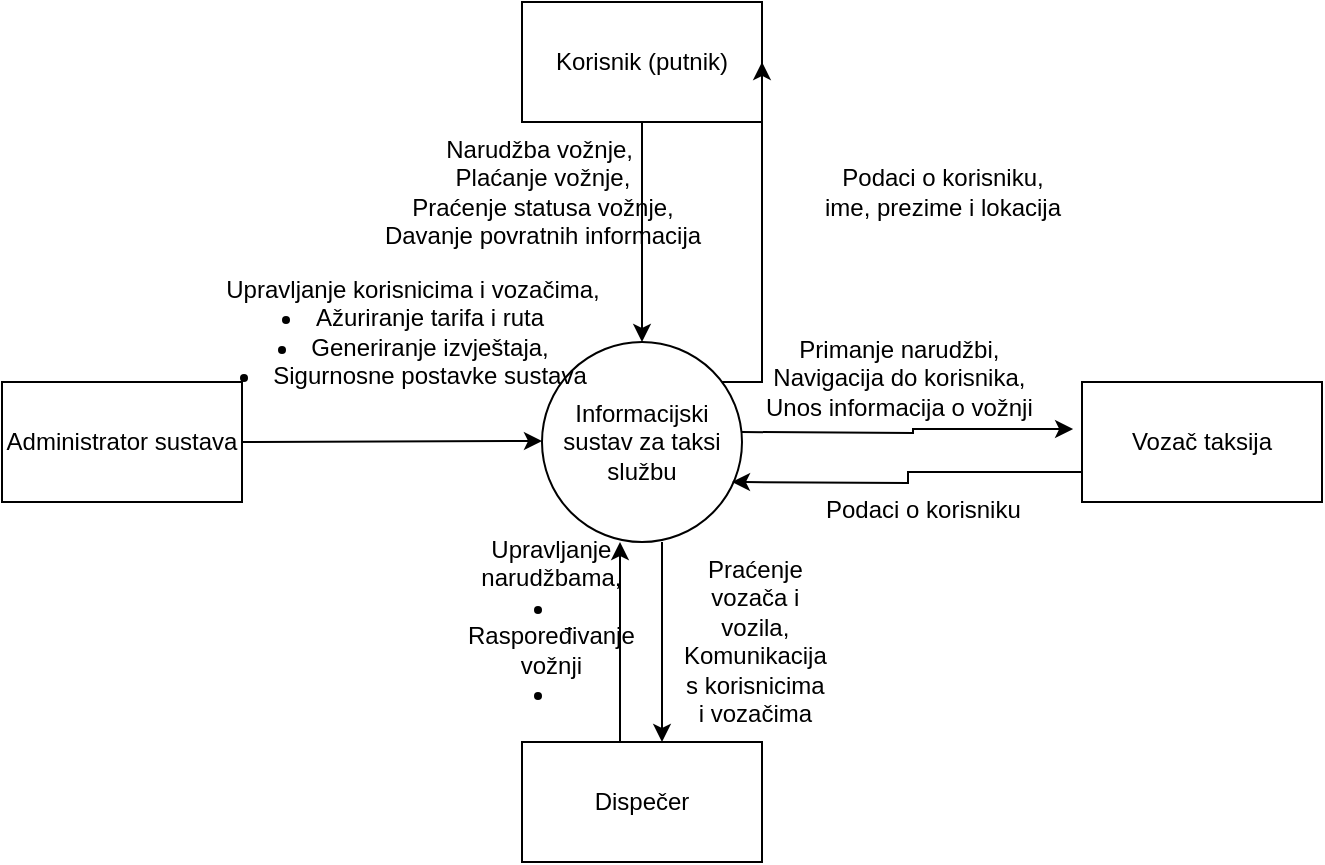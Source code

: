 <mxfile version="25.0.1">
  <diagram name="Page-1" id="21ORsQWHsIKUVIGTKt5p">
    <mxGraphModel dx="954" dy="511" grid="1" gridSize="10" guides="1" tooltips="1" connect="1" arrows="1" fold="1" page="1" pageScale="1" pageWidth="827" pageHeight="1169" math="0" shadow="0">
      <root>
        <mxCell id="0" />
        <mxCell id="1" parent="0" />
        <mxCell id="0hRfQC4m2FfKHqGu2-95-2" value="Informacijski sustav za taksi službu" style="ellipse;whiteSpace=wrap;html=1;aspect=fixed;" parent="1" vertex="1">
          <mxGeometry x="340" y="230" width="100" height="100" as="geometry" />
        </mxCell>
        <mxCell id="0hRfQC4m2FfKHqGu2-95-5" value="" style="edgeStyle=orthogonalEdgeStyle;rounded=0;orthogonalLoop=1;jettySize=auto;html=1;" parent="1" source="0hRfQC4m2FfKHqGu2-95-3" target="0hRfQC4m2FfKHqGu2-95-2" edge="1">
          <mxGeometry relative="1" as="geometry" />
        </mxCell>
        <mxCell id="0hRfQC4m2FfKHqGu2-95-3" value="Korisnik (putnik)" style="rounded=0;whiteSpace=wrap;html=1;" parent="1" vertex="1">
          <mxGeometry x="330" y="60" width="120" height="60" as="geometry" />
        </mxCell>
        <mxCell id="0hRfQC4m2FfKHqGu2-95-10" value="Narudžba vožnje,&amp;nbsp;&lt;div&gt;Plaćanje vožnje,&lt;/div&gt;&lt;div&gt;Praćenje statusa vožnje,&lt;/div&gt;&lt;div&gt;Davanje povratnih informacija&lt;/div&gt;" style="text;html=1;align=center;verticalAlign=middle;resizable=0;points=[];autosize=1;strokeColor=none;fillColor=none;" parent="1" vertex="1">
          <mxGeometry x="250" y="120" width="180" height="70" as="geometry" />
        </mxCell>
        <mxCell id="0hRfQC4m2FfKHqGu2-95-13" value="" style="edgeStyle=orthogonalEdgeStyle;rounded=0;orthogonalLoop=1;jettySize=auto;html=1;entryX=1;entryY=0.5;entryDx=0;entryDy=0;" parent="1" target="0hRfQC4m2FfKHqGu2-95-3" edge="1">
          <mxGeometry relative="1" as="geometry">
            <mxPoint x="430" y="250" as="sourcePoint" />
            <mxPoint x="444" y="70" as="targetPoint" />
            <Array as="points">
              <mxPoint x="450" y="250" />
            </Array>
          </mxGeometry>
        </mxCell>
        <mxCell id="0hRfQC4m2FfKHqGu2-95-14" value="Podaci o korisniku,&lt;br&gt;ime, prezime i lokacija" style="text;html=1;align=center;verticalAlign=middle;resizable=0;points=[];autosize=1;strokeColor=none;fillColor=none;" parent="1" vertex="1">
          <mxGeometry x="470" y="135" width="140" height="40" as="geometry" />
        </mxCell>
        <mxCell id="0hRfQC4m2FfKHqGu2-95-15" value="Administrator sustava" style="rounded=0;whiteSpace=wrap;html=1;" parent="1" vertex="1">
          <mxGeometry x="70" y="250" width="120" height="60" as="geometry" />
        </mxCell>
        <mxCell id="0hRfQC4m2FfKHqGu2-95-16" value="" style="edgeStyle=orthogonalEdgeStyle;rounded=0;orthogonalLoop=1;jettySize=auto;html=1;exitX=1;exitY=0.5;exitDx=0;exitDy=0;" parent="1" edge="1" source="0hRfQC4m2FfKHqGu2-95-15">
          <mxGeometry relative="1" as="geometry">
            <mxPoint x="240" y="280" as="sourcePoint" />
            <mxPoint x="340" y="279.5" as="targetPoint" />
          </mxGeometry>
        </mxCell>
        <mxCell id="0hRfQC4m2FfKHqGu2-95-17" value="Upravljanje korisnicima i vozačima,&lt;div&gt;&lt;li&gt;Ažuriranje tarifa i ruta&lt;/li&gt;&lt;li&gt;Generiranje izvještaja,&lt;/li&gt;&lt;li&gt;Sigurnosne postavke sustava&lt;/li&gt;&lt;/div&gt;" style="text;html=1;align=center;verticalAlign=middle;resizable=0;points=[];autosize=1;strokeColor=none;fillColor=none;" parent="1" vertex="1">
          <mxGeometry x="170" y="190" width="210" height="70" as="geometry" />
        </mxCell>
        <mxCell id="0hRfQC4m2FfKHqGu2-95-18" value="Dispečer" style="rounded=0;whiteSpace=wrap;html=1;" parent="1" vertex="1">
          <mxGeometry x="330" y="430" width="120" height="60" as="geometry" />
        </mxCell>
        <mxCell id="0hRfQC4m2FfKHqGu2-95-22" value="" style="edgeStyle=orthogonalEdgeStyle;rounded=0;orthogonalLoop=1;jettySize=auto;html=1;" parent="1" edge="1">
          <mxGeometry relative="1" as="geometry">
            <mxPoint x="400" y="330" as="sourcePoint" />
            <mxPoint x="400" y="430" as="targetPoint" />
          </mxGeometry>
        </mxCell>
        <mxCell id="0hRfQC4m2FfKHqGu2-95-23" value="" style="edgeStyle=orthogonalEdgeStyle;rounded=0;orthogonalLoop=1;jettySize=auto;html=1;" parent="1" edge="1">
          <mxGeometry relative="1" as="geometry">
            <mxPoint x="379" y="430" as="sourcePoint" />
            <mxPoint x="379" y="330" as="targetPoint" />
          </mxGeometry>
        </mxCell>
        <mxCell id="0hRfQC4m2FfKHqGu2-95-24" value="&lt;div style=&quot;text-align: center;&quot;&gt;Upravljanje narudžbama,&lt;/div&gt;&lt;div style=&quot;text-align: center;&quot;&gt;&lt;li&gt;Raspoređivanje vožnji&lt;/li&gt;&lt;li&gt;&lt;/li&gt;&lt;/div&gt;" style="text;whiteSpace=wrap;html=1;" parent="1" vertex="1">
          <mxGeometry x="301" y="320" width="60" height="40" as="geometry" />
        </mxCell>
        <mxCell id="0hRfQC4m2FfKHqGu2-95-25" value="&lt;div style=&quot;text-align: center;&quot;&gt;Praćenje vozača i vozila,&lt;/div&gt;&lt;div style=&quot;text-align: center;&quot;&gt;Komunikacija s korisnicima i vozačima&lt;/div&gt;" style="text;whiteSpace=wrap;html=1;" parent="1" vertex="1">
          <mxGeometry x="409" y="330" width="60" height="70" as="geometry" />
        </mxCell>
        <mxCell id="0hRfQC4m2FfKHqGu2-95-27" value="Vozač taksija" style="rounded=0;whiteSpace=wrap;html=1;" parent="1" vertex="1">
          <mxGeometry x="610" y="250" width="120" height="60" as="geometry" />
        </mxCell>
        <mxCell id="0hRfQC4m2FfKHqGu2-95-28" value="" style="edgeStyle=orthogonalEdgeStyle;rounded=0;orthogonalLoop=1;jettySize=auto;html=1;exitX=1;exitY=0.5;exitDx=0;exitDy=0;entryX=-0.037;entryY=0.392;entryDx=0;entryDy=0;entryPerimeter=0;" parent="1" target="0hRfQC4m2FfKHqGu2-95-27" edge="1">
          <mxGeometry relative="1" as="geometry">
            <mxPoint x="440" y="275" as="sourcePoint" />
            <mxPoint x="590" y="275" as="targetPoint" />
          </mxGeometry>
        </mxCell>
        <mxCell id="0hRfQC4m2FfKHqGu2-95-29" value="&lt;div style=&quot;text-align: center;&quot;&gt;Primanje narudžbi,&lt;/div&gt;&lt;div style=&quot;text-align: center;&quot;&gt;Navigacija do korisnika,&lt;/div&gt;&lt;div style=&quot;text-align: center;&quot;&gt;Unos informacija o vožnji&lt;/div&gt;" style="text;whiteSpace=wrap;html=1;" parent="1" vertex="1">
          <mxGeometry x="450" y="220" width="160" height="20" as="geometry" />
        </mxCell>
        <mxCell id="0hRfQC4m2FfKHqGu2-95-32" value="" style="edgeStyle=orthogonalEdgeStyle;rounded=0;orthogonalLoop=1;jettySize=auto;html=1;exitX=0;exitY=0.75;exitDx=0;exitDy=0;" parent="1" source="0hRfQC4m2FfKHqGu2-95-27" edge="1">
          <mxGeometry relative="1" as="geometry">
            <mxPoint x="590" y="300" as="sourcePoint" />
            <mxPoint x="435" y="300" as="targetPoint" />
          </mxGeometry>
        </mxCell>
        <mxCell id="0hRfQC4m2FfKHqGu2-95-33" value="&lt;div style=&quot;text-align: center;&quot;&gt;&lt;span style=&quot;text-wrap: nowrap;&quot;&gt;Podaci o korisniku&lt;/span&gt;&lt;br&gt;&lt;/div&gt;" style="text;whiteSpace=wrap;html=1;" parent="1" vertex="1">
          <mxGeometry x="480" y="300" width="100" height="20" as="geometry" />
        </mxCell>
      </root>
    </mxGraphModel>
  </diagram>
</mxfile>
